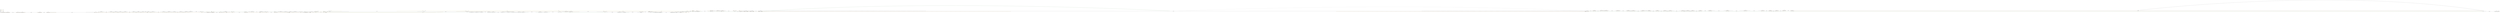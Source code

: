 digraph REFERENCE {
	graph [rankdir=LR splines=spline]
	node [color=black fillcolor=grey fixedsize=true shape=cds]
	edge [arrowhead=vee arrowsize=0.5 color=black penwidth=2]
	"156REF" [label="chrI 156 REF" width=1.2]
	"156REF" -> "157REF"
	"157REF" [label="chrI 157 REF" width=1.2]
	"157REF" -> "167REF"
	"167REF" [label="chrI 167 REF" width=1.2]
	"167REF" -> "168REF"
	"168REF" [label="chrI 168 REF" width=1.2]
	"168REF" -> "176REF"
	"176REF" [label="chrI 176 REF" width=7.2]
	"176REF" -> "177REF"
	"177REF" [label="chrI 177 REF" width=1.2]
	"177REF" -> "249REF"
	"249REF" [label="chrI 249 REF" width=1.2]
	"249REF" -> "250REF"
	"250REF" [label="chrI 250 REF" width=1.2]
	"250REF" -> "261REF"
	"261REF" [label="chrI 261 REF" width=15.8]
	"261REF" -> "262REF"
	"262REF" [label="chrI 262 REF" width=1.2]
	"262REF" -> "420REF"
	"420REF" [label="chrI 420 REF" width=5.4]
	"420REF" -> "421REF"
	"421REF" [label="chrI 421 REF" width=1.2]
	"421REF" -> "475REF"
	"475REF" [label="chrI 475 REF" width=3.2]
	"475REF" -> "476REF"
	"476REF" [label="chrI 476 REF" width=1.2]
	"476REF" -> "508REF"
	"508REF" [label="chrI 508 REF" width=2.0]
	"508REF" -> "509REF"
	"509REF" [label="chrI 509 REF" width=1.2]
	"509REF" -> "529REF"
	"529REF" [label="chrI 529 REF" width=7.3]
	"529REF" -> "530REF"
	"530REF" [label="chrI 530 REF" width=1.2]
	"530REF" -> "603REF"
	"603REF" [label="chrI 603 REF" width=1.2]
	"603REF" -> "604REF"
	"604REF" [label="chrI 604 REF" width=1.2]
	"604REF" -> "609REF"
	"609REF" [label="chrI 609 REF" width=1.2]
	"609REF" -> "610REF"
	"610REF" [label="chrI 610 REF" width=1.2]
	"610REF" -> "617REF"
	"617REF" [label="chrI 617 REF" width=1.5]
	"617REF" -> "618REF"
	"618REF" [label="chrI 618 REF" width=1.2]
	"618REF" -> "633REF"
	"633REF" [label="chrI 633 REF" width=5.8]
	"633REF" -> "634REF"
	"634REF" [label="chrI 634 REF" width=1.2]
	"634REF" -> "692REF"
	"692REF" [label="chrI 692 REF" width=1.2]
	"692REF" -> "693REF"
	"693REF" [label="chrI 693 REF" width=1.2]
	"693REF" -> "700REF"
	"700REF" [label="chrI 700 REF" width=1.2]
	"700REF" -> "701REF"
	"701REF" [label="chrI 701 REF" width=1.2]
	"701REF" -> "708REF"
	"708REF" [label="chrI 708 REF" width=2.0]
	"708REF" -> "709REF"
	"709REF" [label="chrI 709 REF" width=1.2]
	"709REF" -> "729REF"
	"729REF" [label="chrI 729 REF" width=1.2]
	"729REF" -> "730REF"
	"730REF" [label="chrI 730 REF" width=1.2]
	"730REF" -> "742REF"
	"742REF" [label="chrI 742 REF" width=8.2]
	"742REF" -> "743REF"
	"743REF" [label="chrI 743 REF" width=1.2]
	"743REF" -> "825REF"
	"825REF" [label="chrI 825 REF" width=2.1]
	"825REF" -> "826REF"
	"826REF" [label="chrI 826 REF" width=1.2]
	"826REF" -> "847REF"
	"847REF" [label="chrI 847 REF" width=2.2]
	"847REF" -> "848REF"
	"848REF" [label="chrI 848 REF" width=1.2]
	"848REF" -> "870REF"
	"870REF" [label="chrI 870 REF" width=3.2]
	"870REF" -> "871REF"
	"871REF" [label="chrI 871 REF" width=1.2]
	"871REF" -> "903REF"
	"903REF" [label="chrI 903 REF" width=2.0]
	"903REF" -> "904REF"
	"904REF" [label="chrI 904 REF" width=1.2]
	"904REF" -> "924REF"
	"924REF" [label="chrI 924 REF" width=1.2]
	"924REF" -> "925REF"
	"925REF" [label="chrI 925 REF" width=1.2]
	"925REF" -> "936REF"
	"936REF" [label="chrI 936 REF" width=4.2]
	"936REF" -> "937REF"
	"937REF" [label="chrI 937 REF" width=1.2]
	"937REF" -> "979REF"
	"979REF" [label="chrI 979 REF" width=2.7]
	"979REF" -> "980REF"
	"980REF" [label="chrI 980 REF" width=1.2]
	"980REF" -> "1007REF"
	"1007REF" [label="chrI 1007 REF" width=1.2]
	"1007REF" -> "1008REF"
	"1008REF" [label="chrI 1008 REF" width=1.2]
	"1008REF" -> "1012REF"
	"1012REF" [label="chrI 1012 REF" width=1.2]
	"1012REF" -> "1013REF"
	"1013REF" [label="chrI 1013 REF" width=1.2]
	"1013REF" -> "1024REF"
	"1024REF" [label="chrI 1024 REF" width=1.2]
	"1024REF" -> "1025REF"
	"1025REF" [label="chrI 1025 REF" width=1.2]
	"1025REF" -> "1034REF"
	"1034REF" [label="chrI 1034 REF" width=2.9]
	"1034REF" -> "1035REF"
	"1035REF" [label="chrI 1035 REF" width=1.2]
	"1035REF" -> "1064REF"
	"1064REF" [label="chrI 1064 REF" width=1.2]
	"1064REF" -> "1065REF"
	"1065REF" [label="chrI 1065 REF" width=1.2]
	"1065REF" -> "1073REF"
	"1073REF" [label="chrI 1073 REF" width=2.6]
	"1073REF" -> "1074REF"
	"1074REF" [label="chrI 1074 REF" width=1.2]
	"1074REF" -> "1100REF"
	"1100REF" [label="chrI 1100 REF" width=6.2]
	"1100REF" -> "1101REF"
	"1101REF" [label="chrI 1101 REF" width=1.2]
	"1101REF" -> "1163REF"
	"1163REF" [label="chrI 1163 REF" width=1.4]
	"1163REF" -> "1164REF"
	"1164REF" [label="chrI 1164 REF" width=1.2]
	"1164REF" -> "1178REF"
	"1178REF" [label="chrI 1178 REF" width=1.2]
	"1178REF" -> "1179REF"
	"1179REF" [label="chrI 1179 REF" width=1.2]
	"1179REF" -> "1183REF"
	"1183REF" [label="chrI 1183 REF" width=1.2]
	"1183REF" -> "1184REF"
	"1184REF" [label="chrI 1184 REF" width=1.2]
	"1184REF" -> "1196REF"
	"1196REF" [label="chrI 1196 REF" width=1.9]
	"1196REF" -> "1197REF"
	"1197REF" [label="chrI 1197 REF" width=1.2]
	"1197REF" -> "1216REF"
	"1216REF" [label="chrI 1216 REF" width=1.2]
	"1216REF" -> "1217REF"
	"1217REF" [label="chrI 1217 REF" width=1.2]
	"1217REF" -> "1229REF"
	"1229REF" [label="chrI 1229 REF" width=1.2]
	"1229REF" -> "1230REF"
	"1230REF" [label="chrI 1230 REF" width=1.2]
	"1230REF" -> "1237REF"
	"1237REF" [label="chrI 1237 REF" width=1.2]
	"1237REF" -> "1238REF"
	"1238REF" [label="chrI 1238 REF" width=1.2]
	"1238REF" -> "1244REF"
	"1244REF" [label="chrI 1244 REF" width=1.7]
	"1244REF" -> "1245REF"
	"1245REF" [label="chrI 1245 REF" width=1.2]
	"1245REF" -> "1262REF"
	"1262REF" [label="chrI 1262 REF" width=1.2]
	"1262REF" -> "1263REF"
	"1263REF" [label="chrI 1263 REF" width=1.2]
	"1263REF" -> "1274REF"
	"1274REF" [label="chrI 1274 REF" width=1.2]
	"1274REF" -> "1275REF"
	"1275REF" [label="chrI 1275 REF" width=1.2]
	"1275REF" -> "1278REF"
	"1278REF" [label="chrI 1278 REF" width=1.2]
	"1278REF" -> "1279REF"
	"1279REF" [label="chrI 1279 REF" width=1.2]
	"1279REF" -> "1283REF"
	"1283REF" [label="chrI 1283 REF" width=1.6]
	"1283REF" -> "1284REF"
	"1284REF" [label="chrI 1284 REF" width=1.2]
	"1284REF" -> "1300REF"
	"1300REF" [label="chrI 1300 REF" width=1.2]
	"1300REF" -> "1301REF"
	"1301REF" [label="chrI 1301 REF" width=1.2]
	"1301REF" -> "1302REF"
	"1302REF" [label="chrI 1302 REF" width=2.5]
	"1302REF" -> "1303REF"
	"1303REF" [label="chrI 1303 REF" width=1.2]
	"1303REF" -> "1328REF"
	"1328REF" [label="chrI 1328 REF" width=1.2]
	"1328REF" -> "1329REF"
	"1329REF" [label="chrI 1329 REF" width=1.2]
	"1329REF" -> "1333REF"
	"1333REF" [label="chrI 1333 REF" width=1.7]
	"1333REF" -> "1334REF"
	"1334REF" [label="chrI 1334 REF" width=1.2]
	"1334REF" -> "1351REF"
	"1351REF" [label="chrI 1351 REF" width=1.2]
	"1351REF" -> "1352REF"
	"1352REF" [label="chrI 1352 REF" width=1.2]
	"1352REF" -> "1363REF"
	"1363REF" [label="chrI 1363 REF" width=4.3]
	"1363REF" -> "1364REF"
	"1364REF" [label="chrI 1364 REF" width=1.2]
	"1364REF" -> "1407REF"
	"1407REF" [label="chrI 1407 REF" width=1.2]
	"1407REF" -> "1408REF"
	"1408REF" [label="chrI 1408 REF" width=1.2]
	"1408REF" -> "1413REF"
	"1413REF" [label="chrI 1413 REF" width=6.8]
	"1413REF" -> "1414REF"
	"1414REF" [label="chrI 1414 REF" width=1.2]
	"1414REF" -> "1482REF"
	"1482REF" [label="chrI 1482 REF" width=2.2]
	"1482REF" -> "1483REF"
	"1483REF" [label="chrI 1483 REF" width=1.2]
	"1483REF" -> "1505REF"
	"1505REF" [label="chrI 1505 REF" width=1.2]
	"1505REF" -> "1506REF"
	"1506REF" [label="chrI 1506 REF" width=1.2]
	"1506REF" -> "1517REF"
	"1517REF" [label="chrI 1517 REF" width=2.8]
	"1517REF" -> "1518REF"
	"1518REF" [label="chrI 1518 REF" width=1.2]
	"1518REF" -> "1546REF"
	"1546REF" [label="chrI 1546 REF" width=1.2]
	"1546REF" -> "1547REF"
	"1547REF" [label="chrI 1547 REF" width=1.2]
	"1547REF" -> "1557REF"
	"1557REF" [label="chrI 1557 REF" width=14.8]
	"1557REF" -> "1558REF"
	"1558REF" [label="chrI 1558 REF" width=1.2]
	"1558REF" -> "1706REF"
	"1706REF" [label="chrI 1706 REF" width=2.5]
	"1706REF" -> "1707REF"
	"1707REF" [label="chrI 1707 REF" width=1.2]
	"1707REF" -> "1732REF"
	"1732REF" [label="chrI 1732 REF" width=1.9]
	"1732REF" -> "1733REF"
	"1733REF" [label="chrI 1733 REF" width=1.2]
	"1733REF" -> "1752REF"
	"1752REF" [label="chrI 1752 REF" width=2.8]
	"1752REF" -> "1753REF"
	"1753REF" [label="chrI 1753 REF" width=1.2]
	"1753REF" -> "1781REF"
	"1781REF" [label="chrI 1781 REF" width=1.6]
	"1781REF" -> "1782REF"
	"1782REF" [label="chrI 1782 REF" width=1.2]
	"1782REF" -> "1798REF"
	"1798REF" [label="chrI 1798 REF" width=5.5]
	"1798REF" -> "1799REF"
	"1799REF" [label="chrI 1799 REF" width=1.2]
	"1799REF" -> "1854REF"
	"1854REF" [label="chrI 1854 REF" width=12.2]
	"1854REF" -> "1855REF"
	"1855REF" [label="chrI 1855 REF" width=1.2]
	"1855REF" -> "1977REF"
	"1977REF" [label="chrI 1977 REF" width=1.4]
	"1977REF" -> "1978REF"
	"1978REF" [label="chrI 1978 REF" width=1.2]
	"1978REF" -> "1992REF"
	"1992REF" [label="chrI 1992 REF" width=15.2]
	"1992REF" -> "1993REF"
	"1993REF" [label="chrI 1993 REF" width=1.2]
	"1993REF" -> "2145REF"
	"2145REF" [label="chrI 2145 REF" width=6.0]
	"2145REF" -> "2146REF"
	"2146REF" [label="chrI 2146 REF" width=1.2]
	"2146REF" -> "2206REF"
	"2206REF" [label="chrI 2206 REF" width=1.6]
	"2206REF" -> "2207REF"
	"2207REF" [label="chrI 2207 REF" width=1.2]
	"2207REF" -> "2223REF"
	"2223REF" [label="chrI 2223 REF" width=1.2]
	"2223REF" -> "2224REF"
	"2224REF" [label="chrI 2224 REF" width=1.2]
	"2224REF" -> "2227REF"
	"2227REF" [label="chrI 2227 REF" width=9.4]
	"2227REF" -> "2228REF"
	"2228REF" [label="chrI 2228 REF" width=1.2]
	"2228REF" -> "2322REF"
	"2322REF" [label="chrI 2322 REF" width=1.2]
	"2322REF" -> "2323REF"
	"2323REF" [label="chrI 2323 REF" width=1.2]
	"2323REF" -> "2330REF"
	"2330REF" [label="chrI 2330 REF" width=1.2]
	"2330REF" -> "2331REF"
	"2331REF" [label="chrI 2331 REF" width=1.2]
	"2331REF" -> "2335REF"
	"2335REF" [label="chrI 2335 REF" width=1.2]
	"2335REF" -> "2336REF"
	"2336REF" [label="chrI 2336 REF" width=1.2]
	"2336REF" -> "2339REF"
	"2339REF" [label="chrI 2339 REF" width=1.2]
	"2339REF" -> "2340REF"
	"2340REF" [label="chrI 2340 REF" width=1.2]
	"2340REF" -> "2352REF"
	"2352REF" [label="chrI 2352 REF" width=1.7]
	"2352REF" -> "2353REF"
	"2353REF" [label="chrI 2353 REF" width=1.2]
	"2353REF" -> "2370REF"
	"2370REF" [label="chrI 2370 REF" width=1.2]
	"2370REF" -> "2371REF"
	"2371REF" [label="chrI 2371 REF" width=1.2]
	"2371REF" -> "2376REF"
	"2376REF" [label="chrI 2376 REF" width=2.8]
	"2376REF" -> "2377REF"
	"2377REF" [label="chrI 2377 REF" width=1.2]
	"2377REF" -> "2405REF"
	"2405REF" [label="chrI 2405 REF" width=1.2]
	"2405REF" -> "2406REF"
	"2406REF" [label="chrI 2406 REF" width=1.2]
	"2406REF" -> "2412REF"
	"2412REF" [label="chrI 2412 REF" width=7.4]
	"2412REF" -> "2413REF"
	"2413REF" [label="chrI 2413 REF" width=1.2]
	"2413REF" -> "2487REF"
	"2487REF" [label="chrI 2487 REF" width=2.3]
	"2487REF" -> "2488REF"
	"2488REF" [label="chrI 2488 REF" width=1.2]
	"2488REF" -> "2511REF"
	"2511REF" [label="chrI 2511 REF" width=1.2]
	"2511REF" -> "2512REF"
	"2512REF" [label="chrI 2512 REF" width=1.2]
	"2512REF" -> "2523REF"
	"2523REF" [label="chrI 2523 REF" width=1.7]
	"2523REF" -> "2524REF"
	"2524REF" [label="chrI 2524 REF" width=1.2]
	"2524REF" -> "2541REF"
	"2541REF" [label="chrI 2541 REF" width=4.5]
	"2541REF" -> "2542REF"
	"2542REF" [label="chrI 2542 REF" width=1.2]
	"2542REF" -> "2587REF"
	"2587REF" [label="chrI 2587 REF" width=11.7]
	"2587REF" -> "2588REF"
	"2588REF" [label="chrI 2588 REF" width=1.2]
	"2588REF" -> "2705REF"
	"2705REF" [label="chrI 2705 REF" width=4.1]
	"2705REF" -> "2706REF"
	"2706REF" [label="chrI 2706 REF" width=1.2]
	"2706REF" -> "2747REF"
	"2747REF" [label="chrI 2747 REF" width=4.1]
	"2747REF" -> "2748REF"
	"2748REF" [label="chrI 2748 REF" width=1.2]
	"2748REF" -> "2789REF"
	"2789REF" [label="chrI 2789 REF" width=1.2]
	"2789REF" -> "2790REF"
	"2790REF" [label="chrI 2790 REF" width=1.2]
	"2790REF" -> "2796REF"
	"2796REF" [label="chrI 2796 REF" width=9.3]
	"2796REF" -> "2797REF"
	"2797REF" [label="chrI 2797 REF" width=1.2]
	"2797REF" -> "2890REF"
	"2890REF" [label="chrI 2890 REF" width=7.8]
	"2890REF" -> "2891REF"
	"2891REF" [label="chrI 2891 REF" width=1.2]
	"2891REF" -> "2969REF"
	"2969REF" [label="chrI 2969 REF" width=1.6]
	"2969REF" -> "2970REF"
	"2970REF" [label="chrI 2970 REF" width=1.2]
	"2970REF" -> "2986REF"
	"2986REF" [label="chrI 2986 REF" width=6.8]
	"2986REF" -> "2987REF"
	"2987REF" [label="chrI 2987 REF" width=1.2]
	"2987REF" -> "3055REF"
	"3055REF" [label="chrI 3055 REF" width=3.0]
	"3055REF" -> "3056REF"
	"3056REF" [label="chrI 3056 REF" width=1.2]
	"3056REF" -> "3086REF"
	"3086REF" [label="chrI 3086 REF" width=5.3]
	"3086REF" -> "3087REF"
	"3087REF" [label="chrI 3087 REF" width=1.2]
	"3087REF" -> "3140REF"
	"3140REF" [label="chrI 3140 REF" width=4.5]
	"3140REF" -> "3141REF"
	"3141REF" [label="chrI 3141 REF" width=1.2]
	"3141REF" -> "3186REF"
	"3186REF" [label="chrI 3186 REF" width=1.9]
	"3186REF" -> "3187REF"
	"3187REF" [label="chrI 3187 REF" width=1.2]
	"3187REF" -> "3206REF"
	"3206REF" [label="chrI 3206 REF" width=10.3]
	"3206REF" -> "3207REF"
	"3207REF" [label="chrI 3207 REF" width=1.2]
	"3207REF" -> "3310REF"
	"3310REF" [label="chrI 3310 REF" width=1.6]
	"3310REF" -> "3311REF"
	"3311REF" [label="chrI 3311 REF" width=1.2]
	"3311REF" -> "3327REF"
	"3327REF" [label="chrI 3327 REF" width=1.3]
	"3327REF" -> "3328REF"
	"3328REF" [label="chrI 3328 REF" width=1.2]
	"3328REF" -> "3341REF"
	"3341REF" [label="chrI 3341 REF" width=4.6]
	"3341REF" -> "3342REF"
	"3342REF" [label="chrI 3342 REF" width=1.2]
	"3342REF" -> "3388REF"
	"3388REF" [label="chrI 3388 REF" width=7.2]
	"3388REF" -> "3389REF"
	"3389REF" [label="chrI 3389 REF" width=1.2]
	"3389REF" -> "3461REF"
	"3461REF" [label="chrI 3461 REF" width=15.7]
	"3461REF" -> "3462REF"
	"3462REF" [label="chrI 3462 REF" width=1.2]
	"3462REF" -> "3619REF"
	"3619REF" [label="chrI 3619 REF" width=16.4]
	"3619REF" -> "3620REF"
	"3620REF" [label="chrI 3620 REF" width=1.2]
	"3620REF" -> "3784REF"
	"3784REF" [label="chrI 3784 REF" width=15.6]
	"3784REF" -> "3785REF"
	"3785REF" [label="chrI 3785 REF" width=1.2]
	"3785REF" -> "3941REF"
	"3941REF" [label="chrI 3941 REF" width=4.7]
	"3941REF" -> "3942REF"
	"3942REF" [label="chrI 3942 REF" width=1.2]
	"3942REF" -> "3989REF"
	"3989REF" [label="chrI 3989 REF" width=3.1]
	"3989REF" -> "3990REF"
	"3990REF" [label="chrI 3990 REF" width=1.2]
	"3990REF" -> "4021REF"
	"4021REF" [label="chrI 4021 REF" width=4.4]
	"4021REF" -> "4022REF"
	"4022REF" [label="chrI 4022 REF" width=1.2]
	"4022REF" -> "4066REF"
	"4066REF" [label="chrI 4066 REF" width=5.2]
	"4066REF" -> "4067REF"
	"4067REF" [label="chrI 4067 REF" width=1.2]
	"4067REF" -> "4119REF"
	"4119REF" [label="chrI 4119 REF" width=787.6]
	"4119REF" -> "4120REF"
	"4120REF" [label="chrI 4120 REF" width=1.2]
	"4120REF" -> "11996REF"
	"11996REF" [label="chrI 11996 REF" width=12.1]
	"11996REF" -> "11997REF"
	"11997REF" [label="chrI 11997 REF" width=1.2]
	"11997REF" -> "12118REF"
	"12119REF" [label="chrI 12119 REF"]
	"12118REF" [label="chrI 12118 REF"]
	"12118REF" -> "12119REF"
	REF [label=Reference width=1.6]
	REF_ [label=Path]
	REF -> REF_
	subgraph yi38small {
		node [color="#865e48" fillcolor="#a06435" shape=cds]
		edge [arrowhead=vee arrowsize=0.5 color="#a8803b" penwidth=4]
		"156REF" [label="chrI 156 REF" width=1.2]
		"156REF" -> "157T" [label=yi38small]
		"157T" [label="chrI 157 T" width=1.2]
		"157T" -> "167REF" [label=yi38small]
		"167REF" [label="chrI 167 REF" width=1.2]
		"167REF" -> "168C" [label=yi38small]
		"168C" [label="chrI 168 C" width=1.2]
		"168C" -> "176REF" [label=yi38small]
		"176REF" [label="chrI 176 REF" width=7.2]
		"176REF" -> "177C" [label=yi38small]
		"177C" [label="chrI 177 C" width=1.2]
		"177C" -> "249REF" [label=yi38small]
		"249REF" [label="chrI 249 REF" width=1.2]
		"249REF" -> "250A" [label=yi38small]
		"250A" [label="chrI 250 A" width=1.2]
		"250A" -> "261REF" [label=yi38small]
		"261REF" [label="chrI 261 REF" width=15.8]
		"261REF" -> "262G" [label=yi38small]
		"262G" [label="chrI 262 G" width=1.2]
		"262G" -> "420REF" [label=yi38small]
		"420REF" [label="chrI 420 REF" width=5.4]
		"420REF" -> "421A" [label=yi38small]
		"421A" [label="chrI 421 A" width=1.2]
		"421A" -> "475REF" [label=yi38small]
		"475REF" [label="chrI 475 REF" width=50.3]
		"475REF" -> "476T" [label=yi38small]
		"476T" [label="chrI 476 T" width=1.2]
		"476T" -> "979REF" [label=yi38small]
		"979REF" [label="chrI 979 REF" width=2.7]
		"979REF" -> "980AC" [label=yi38small]
		"980AC" [label="chrI 980 AC" width=1.2]
		"980AC" -> "1007REF" [label=yi38small]
		"1007REF" [label="chrI 1007 REF" width=1.2]
		"1007REF" -> "1008GTATC" [label=yi38small]
		"1008GTATC" [label="chrI 1008 GTATC" width=1.2]
		"1008GTATC" -> "1012REF" [label=yi38small]
		"1012REF" [label="chrI 1012 REF" width=5.1]
		"1012REF" -> "1013C" [label=yi38small]
		"1013C" [label="chrI 1013 C" width=1.2]
		"1013C" -> "1064REF" [label=yi38small]
		"1064REF" [label="chrI 1064 REF" width=11.3]
		"1064REF" -> "1065T" [label=yi38small]
		"1065T" [label="chrI 1065 T" width=1.2]
		"1065T" -> "1178REF" [label=yi38small]
		"1178REF" [label="chrI 1178 REF" width=6.5]
		"1178REF" -> "1179T" [label=yi38small]
		"1179T" [label="chrI 1179 T" width=1.2]
		"1179T" -> "1244REF" [label=yi38small]
		"1244REF" [label="chrI 1244 REF" width=1.7]
		"1244REF" -> "1245A" [label=yi38small]
		"1245A" [label="chrI 1245 A" width=1.2]
		"1245A" -> "1262REF" [label=yi38small]
		"1262REF" [label="chrI 1262 REF" width=3.9]
		"1262REF" -> "1263T" [label=yi38small]
		"1263T" [label="chrI 1263 T" width=1.2]
		"1263T" -> "1302REF" [label=yi38small]
		"1302REF" [label="chrI 1302 REF" width=44.9]
		"1302REF" -> "1303T" [label=yi38small]
		"1303T" [label="chrI 1303 T" width=1.2]
		"1303T" -> "1752REF" [label=yi38small]
		"1752REF" [label="chrI 1752 REF" width=2.8]
		"1752REF" -> "1753A" [label=yi38small]
		"1753A" [label="chrI 1753 A" width=1.2]
		"1753A" -> "1781REF" [label=yi38small]
		"1781REF" [label="chrI 1781 REF" width=1.6]
		"1781REF" -> "1782T" [label=yi38small]
		"1782T" [label="chrI 1782 T" width=1.2]
		"1782T" -> "1798REF" [label=yi38small]
		"1798REF" [label="chrI 1798 REF" width=34.6]
		"1798REF" -> "1799A" [label=yi38small]
		"1799A" [label="chrI 1799 A" width=1.2]
		"1799A" -> "2145REF" [label=yi38small]
		"2145REF" [label="chrI 2145 REF" width=18.4]
		"2145REF" -> "2146A" [label=yi38small]
		"2146A" [label="chrI 2146 A" width=1.2]
		"2146A" -> "2330REF" [label=yi38small]
		"2330REF" [label="chrI 2330 REF" width=1.2]
		"2330REF" -> "2331C" [label=yi38small]
		"2331C" [label="chrI 2331 C" width=1.2]
		"2331C" -> "2339REF" [label=yi38small]
		"2339REF" [label="chrI 2339 REF" width=3.0]
		"2339REF" -> "2340C" [label=yi38small]
		"2340C" [label="chrI 2340 C" width=1.2]
		"2340C" -> "2370REF" [label=yi38small]
		"2370REF" [label="chrI 2370 REF" width=1.2]
		"2370REF" -> "2371ACTA" [label=yi38small]
		"2371ACTA" [label="chrI 2371 ACTA" width=1.2]
		"2371ACTA" -> "2376REF" [label=yi38small]
		"2376REF" [label="chrI 2376 REF" width=2.8]
		"2376REF" -> "2377A" [label=yi38small]
		"2377A" [label="chrI 2377 A" width=1.2]
		"2377A" -> "2405REF" [label=yi38small]
		"2405REF" [label="chrI 2405 REF" width=1.2]
		"2405REF" -> "2406C" [label=yi38small]
		"2406C" [label="chrI 2406 C" width=1.2]
		"2406C" -> "2412REF" [label=yi38small]
		"2412REF" [label="chrI 2412 REF" width=9.8]
		"2412REF" -> "2413G" [label=yi38small]
		"2413G" [label="chrI 2413 G" width=1.2]
		"2413G" -> "2511REF" [label=yi38small]
		"2511REF" [label="chrI 2511 REF" width=1.2]
		"2511REF" -> "2512G" [label=yi38small]
		"2512G" [label="chrI 2512 G" width=1.2]
		"2512G" -> "2523REF" [label=yi38small]
		"2523REF" [label="chrI 2523 REF" width=1.7]
		"2523REF" -> "2524C" [label=yi38small]
		"2524C" [label="chrI 2524 C" width=1.2]
		"2524C" -> "2541REF" [label=yi38small]
		"2541REF" [label="chrI 2541 REF" width=4.5]
		"2541REF" -> "2542G" [label=yi38small]
		"2542G" [label="chrI 2542 G" width=1.2]
		"2542G" -> "2587REF" [label=yi38small]
		"2587REF" [label="chrI 2587 REF" width=11.7]
		"2587REF" -> "2588T" [label=yi38small]
		"2588T" [label="chrI 2588 T" width=1.2]
		"2588T" -> "2705REF" [label=yi38small]
		"2705REF" [label="chrI 2705 REF" width=4.1]
		"2705REF" -> "2706G" [label=yi38small]
		"2706G" [label="chrI 2706 G" width=1.2]
		"2706G" -> "2747REF" [label=yi38small]
		"2747REF" [label="chrI 2747 REF" width=4.1]
		"2747REF" -> "2748T" [label=yi38small]
		"2748T" [label="chrI 2748 T" width=1.2]
		"2748T" -> "2789REF" [label=yi38small]
		"2789REF" [label="chrI 2789 REF" width=1.2]
		"2789REF" -> "2790A" [label=yi38small]
		"2790A" [label="chrI 2790 A" width=1.2]
		"2790A" -> "2796REF" [label=yi38small]
		"2796REF" [label="chrI 2796 REF" width=9.3]
		"2796REF" -> "2797G" [label=yi38small]
		"2797G" [label="chrI 2797 G" width=1.2]
		"2797G" -> "2890REF" [label=yi38small]
		"2890REF" [label="chrI 2890 REF" width=7.8]
		"2890REF" -> "2891T" [label=yi38small]
		"2891T" [label="chrI 2891 T" width=1.2]
		"2891T" -> "2969REF" [label=yi38small]
		"2969REF" [label="chrI 2969 REF" width=1.6]
		"2969REF" -> "2970C" [label=yi38small]
		"2970C" [label="chrI 2970 C" width=1.2]
		"2970C" -> "2986REF" [label=yi38small]
		"2986REF" [label="chrI 2986 REF" width=6.8]
		"2986REF" -> "2987A" [label=yi38small]
		"2987A" [label="chrI 2987 A" width=1.2]
		"2987A" -> "3055REF" [label=yi38small]
		"3055REF" [label="chrI 3055 REF" width=3.0]
		"3055REF" -> "3056A" [label=yi38small]
		"3056A" [label="chrI 3056 A" width=1.2]
		"3056A" -> "3086REF" [label=yi38small]
		"3086REF" [label="chrI 3086 REF" width=5.3]
		"3086REF" -> "3087G" [label=yi38small]
		"3087G" [label="chrI 3087 G" width=1.2]
		"3087G" -> "3140REF" [label=yi38small]
		"3140REF" [label="chrI 3140 REF" width=4.5]
		"3140REF" -> "3141T" [label=yi38small]
		"3141T" [label="chrI 3141 T" width=1.2]
		"3141T" -> "3186REF" [label=yi38small]
		"3186REF" [label="chrI 3186 REF" width=1.9]
		"3186REF" -> "3187C" [label=yi38small]
		"3187C" [label="chrI 3187 C" width=1.2]
		"3187C" -> "3206REF" [label=yi38small]
		"3206REF" [label="chrI 3206 REF" width=10.3]
		"3206REF" -> "3207G" [label=yi38small]
		"3207G" [label="chrI 3207 G" width=1.2]
		"3207G" -> "3310REF" [label=yi38small]
		"3310REF" [label="chrI 3310 REF" width=1.6]
		"3310REF" -> "3311CCC" [label=yi38small]
		"3311CCC" [label="chrI 3311 CCC" width=1.2]
		"3311CCC" -> "3327REF" [label=yi38small]
		"3327REF" [label="chrI 3327 REF" width=1.3]
		"3327REF" -> "3328C" [label=yi38small]
		"3328C" [label="chrI 3328 C" width=1.2]
		"3328C" -> "3341REF" [label=yi38small]
		"3341REF" [label="chrI 3341 REF" width=4.6]
		"3341REF" -> "3342G" [label=yi38small]
		"3342G" [label="chrI 3342 G" width=1.2]
		"3342G" -> "3388REF" [label=yi38small]
		"3388REF" [label="chrI 3388 REF" width=7.2]
		"3388REF" -> "3389T" [label=yi38small]
		"3389T" [label="chrI 3389 T" width=1.2]
		"3389T" -> "3461REF" [label=yi38small]
		"3461REF" [label="chrI 3461 REF" width=15.7]
		"3461REF" -> "3462C" [label=yi38small]
		"3462C" [label="chrI 3462 C" width=1.2]
		"3462C" -> "3619REF" [label=yi38small]
		"3619REF" [label="chrI 3619 REF" width=16.4]
		"3619REF" -> "3620A" [label=yi38small]
		"3620A" [label="chrI 3620 A" width=1.2]
		"3620A" -> "3784REF" [label=yi38small]
		"3784REF" [label="chrI 3784 REF" width=15.6]
		"3784REF" -> "3785C" [label=yi38small]
		"3785C" [label="chrI 3785 C" width=1.2]
		"3785C" -> "3941REF" [label=yi38small]
		"3941REF" [label="chrI 3941 REF" width=4.7]
		"3941REF" -> "3942A" [label=yi38small]
		"3942A" [label="chrI 3942 A" width=1.2]
		"3942A" -> "3989REF" [label=yi38small]
		"3989REF" [label="chrI 3989 REF" width=3.1]
		"3989REF" -> "3990A" [label=yi38small]
		"3990A" [label="chrI 3990 A" width=1.2]
		"3990A" -> "4021REF" [label=yi38small]
		"4021REF" [label="chrI 4021 REF" width=4.4]
		"4021REF" -> "4022A" [label=yi38small]
		"4022A" [label="chrI 4022 A" width=1.2]
		"4022A" -> "4066REF" [label=yi38small]
		"4066REF" [label="chrI 4066 REF" width=5.2]
		"4066REF" -> "4067G" [label=yi38small]
		"4067G" [label="chrI 4067 G" width=1.2]
		"4067G" -> "4119A" [label=yi38small]
		"4120REF" [label="chrI 4120 REF"]
		"4119A" [label="chrI 4119 A"]
		"4119A" -> "4120REF"
		yi38small [label=yi38small]
		yi38small_ [label=Path]
		yi38small -> yi38small_
	}
	subgraph j11small {
		node [color="#577b98" fillcolor="#865e48" shape=cds]
		edge [arrowhead=vee arrowsize=0.5 color="#cccc66" penwidth=4]
		"1274REF" [label="chrI 1274 REF" width=1.2]
		"1274REF" -> "1275G" [label=j11small]
		"1275G" [label="chrI 1275 G" width=1.2]
		"1275G" -> "1283REF" [label=j11small]
		"1283REF" [label="chrI 1283 REF" width=1.6]
		"1283REF" -> "1284C" [label=j11small]
		"1284C" [label="chrI 1284 C" width=1.2]
		"1284C" -> "1300REF" [label=j11small]
		"1300REF" [label="chrI 1300 REF" width=103.8]
		"1300REF" -> "1301A" [label=j11small]
		"1301A" [label="chrI 1301 A" width=1.2]
		"1301A" -> "2339REF" [label=j11small]
		"2340C" [label="chrI 2340 C"]
		"2339REF" [label="chrI 2339 REF"]
		"2339REF" -> "2340C"
		j11small [label=j11small]
		j11small_ [label=Path]
		j11small -> j11small_
	}
	subgraph mf1small {
		node [color="#da9ebe" fillcolor="#2d6686" shape=cds]
		edge [arrowhead=vee arrowsize=0.5 color="#659663" penwidth=4]
		"508REF" [label="chrI 508 REF" width=2.0]
		"508REF" -> "509A" [label=mf1small]
		"509A" [label="chrI 509 A" width=1.2]
		"509A" -> "529REF" [label=mf1small]
		"529REF" [label="chrI 529 REF" width=7.3]
		"529REF" -> "530G" [label=mf1small]
		"530G" [label="chrI 530 G" width=1.2]
		"530G" -> "603REF" [label=mf1small]
		"603REF" [label="chrI 603 REF" width=1.2]
		"603REF" -> "604T" [label=mf1small]
		"604T" [label="chrI 604 T" width=1.2]
		"604T" -> "609REF" [label=mf1small]
		"609REF" [label="chrI 609 REF" width=1.2]
		"609REF" -> "610A" [label=mf1small]
		"610A" [label="chrI 610 A" width=1.2]
		"610A" -> "617REF" [label=mf1small]
		"617REF" [label="chrI 617 REF" width=1.5]
		"617REF" -> "618C" [label=mf1small]
		"618C" [label="chrI 618 C" width=1.2]
		"618C" -> "633REF" [label=mf1small]
		"633REF" [label="chrI 633 REF" width=5.8]
		"633REF" -> "634T" [label=mf1small]
		"634T" [label="chrI 634 T" width=1.2]
		"634T" -> "692REF" [label=mf1small]
		"692REF" [label="chrI 692 REF" width=1.2]
		"692REF" -> "693A" [label=mf1small]
		"693A" [label="chrI 693 A" width=1.2]
		"693A" -> "700REF" [label=mf1small]
		"700REF" [label="chrI 700 REF" width=1.2]
		"700REF" -> "701AAT" [label=mf1small]
		"701AAT" [label="chrI 701 AAT" width=1.2]
		"701AAT" -> "708G" [label=mf1small]
		"708G" [label="chrI 708 G" width=2.0]
		"708G" -> "709C" [label=mf1small]
		"709C" [label="chrI 709 C" width=1.2]
		"709C" -> "729REF" [label=mf1small]
		"729REF" [label="chrI 729 REF" width=1.2]
		"729REF" -> "730T" [label=mf1small]
		"730T" [label="chrI 730 T" width=1.2]
		"730T" -> "742REF" [label=mf1small]
		"742REF" [label="chrI 742 REF" width=8.2]
		"742REF" -> "743T" [label=mf1small]
		"743T" [label="chrI 743 T" width=1.2]
		"743T" -> "825REF" [label=mf1small]
		"825REF" [label="chrI 825 REF" width=2.1]
		"825REF" -> "826C" [label=mf1small]
		"826C" [label="chrI 826 C" width=1.2]
		"826C" -> "847REF" [label=mf1small]
		"847REF" [label="chrI 847 REF" width=2.2]
		"847REF" -> "848T" [label=mf1small]
		"848T" [label="chrI 848 T" width=1.2]
		"848T" -> "870REF" [label=mf1small]
		"870REF" [label="chrI 870 REF" width=3.2]
		"870REF" -> "871C" [label=mf1small]
		"871C" [label="chrI 871 C" width=1.2]
		"871C" -> "903REF" [label=mf1small]
		"903REF" [label="chrI 903 REF" width=2.0]
		"903REF" -> "904A" [label=mf1small]
		"904A" [label="chrI 904 A" width=1.2]
		"904A" -> "924REF" [label=mf1small]
		"924REF" [label="chrI 924 REF" width=1.2]
		"924REF" -> "925C" [label=mf1small]
		"925C" [label="chrI 925 C" width=1.2]
		"925C" -> "936REF" [label=mf1small]
		"936REF" [label="chrI 936 REF" width=8.7]
		"936REF" -> "937T" [label=mf1small]
		"937T" [label="chrI 937 T" width=1.2]
		"937T" -> "1024REF" [label=mf1small]
		"1024REF" [label="chrI 1024 REF" width=1.2]
		"1024REF" -> "1025T" [label=mf1small]
		"1025T" [label="chrI 1025 T" width=1.2]
		"1025T" -> "1034REF" [label=mf1small]
		"1034REF" [label="chrI 1034 REF" width=3.8]
		"1034REF" -> "1035T" [label=mf1small]
		"1035T" [label="chrI 1035 T" width=1.2]
		"1035T" -> "1073REF" [label=mf1small]
		"1073REF" [label="chrI 1073 REF" width=2.6]
		"1073REF" -> "1074A" [label=mf1small]
		"1074A" [label="chrI 1074 A" width=1.2]
		"1074A" -> "1100REF" [label=mf1small]
		"1100REF" [label="chrI 1100 REF" width=6.2]
		"1100REF" -> "1101A" [label=mf1small]
		"1101A" [label="chrI 1101 A" width=1.2]
		"1101A" -> "1163REF" [label=mf1small]
		"1163REF" [label="chrI 1163 REF" width=1.9]
		"1163REF" -> "1164C" [label=mf1small]
		"1164C" [label="chrI 1164 C" width=1.2]
		"1164C" -> "1183REF" [label=mf1small]
		"1183REF" [label="chrI 1183 REF" width=1.2]
		"1183REF" -> "1184T" [label=mf1small]
		"1184T" [label="chrI 1184 T" width=1.2]
		"1184T" -> "1196REF" [label=mf1small]
		"1196REF" [label="chrI 1196 REF" width=1.9]
		"1196REF" -> "1197T" [label=mf1small]
		"1197T" [label="chrI 1197 T" width=1.2]
		"1197T" -> "1216REF" [label=mf1small]
		"1216REF" [label="chrI 1216 REF" width=1.2]
		"1216REF" -> "1217T" [label=mf1small]
		"1217T" [label="chrI 1217 T" width=1.2]
		"1217T" -> "1229REF" [label=mf1small]
		"1229REF" [label="chrI 1229 REF" width=1.2]
		"1229REF" -> "1230A" [label=mf1small]
		"1230A" [label="chrI 1230 A" width=1.2]
		"1230A" -> "1237REF" [label=mf1small]
		"1237REF" [label="chrI 1237 REF" width=2.4]
		"1237REF" -> "1238T" [label=mf1small]
		"1238T" [label="chrI 1238 T" width=1.2]
		"1238T" -> "1262REF" [label=mf1small]
		"1262REF" [label="chrI 1262 REF" width=1.5]
		"1262REF" -> "1263T" [label="yi38small - mf1small" color=black style=dotted]
		"1263T" [label="chrI 1263 T" width=1.2]
		"1263T" -> "1278REF" [label=mf1small]
		"1278REF" [label="chrI 1278 REF" width=4.9]
		"1278REF" -> "1279T" [label=mf1small]
		"1279T" [label="chrI 1279 T" width=1.2]
		"1279T" -> "1328REF" [label=mf1small]
		"1328REF" [label="chrI 1328 REF" width=1.2]
		"1328REF" -> "1329A" [label=mf1small]
		"1329A" [label="chrI 1329 A" width=1.2]
		"1329A" -> "1333REF" [label=mf1small]
		"1333REF" [label="chrI 1333 REF" width=1.7]
		"1333REF" -> "1334T" [label=mf1small]
		"1334T" [label="chrI 1334 T" width=1.2]
		"1334T" -> "1351REF" [label=mf1small]
		"1351REF" [label="chrI 1351 REF" width=1.2]
		"1351REF" -> "1352G" [label=mf1small]
		"1352G" [label="chrI 1352 G" width=1.2]
		"1352G" -> "1363REF" [label=mf1small]
		"1363REF" [label="chrI 1363 REF" width=4.3]
		"1363REF" -> "1364C" [label=mf1small]
		"1364C" [label="chrI 1364 C" width=1.2]
		"1364C" -> "1407REF" [label=mf1small]
		"1407REF" [label="chrI 1407 REF" width=1.2]
		"1407REF" -> "1408T" [label=mf1small]
		"1408T" [label="chrI 1408 T" width=1.2]
		"1408T" -> "1413REF" [label=mf1small]
		"1413REF" [label="chrI 1413 REF" width=6.8]
		"1413REF" -> "1414A" [label=mf1small]
		"1414A" [label="chrI 1414 A" width=1.2]
		"1414A" -> "1482REF" [label=mf1small]
		"1482REF" [label="chrI 1482 REF" width=2.2]
		"1482REF" -> "1483A" [label=mf1small]
		"1483A" [label="chrI 1483 A" width=1.2]
		"1483A" -> "1505REF" [label=mf1small]
		"1505REF" [label="chrI 1505 REF" width=1.2]
		"1505REF" -> "1506G" [label=mf1small]
		"1506G" [label="chrI 1506 G" width=1.2]
		"1506G" -> "1517REF" [label=mf1small]
		"1517REF" [label="chrI 1517 REF" width=2.8]
		"1517REF" -> "1518C" [label=mf1small]
		"1518C" [label="chrI 1518 C" width=1.2]
		"1518C" -> "1546REF" [label=mf1small]
		"1546REF" [label="chrI 1546 REF" width=1.2]
		"1546REF" -> "1547A" [label=mf1small]
		"1547A" [label="chrI 1547 A" width=1.2]
		"1547A" -> "1557REF" [label=mf1small]
		"1557REF" [label="chrI 1557 REF" width=14.8]
		"1557REF" -> "1558A" [label=mf1small]
		"1558A" [label="chrI 1558 A" width=1.2]
		"1558A" -> "1706REF" [label=mf1small]
		"1706REF" [label="chrI 1706 REF" width=2.5]
		"1706REF" -> "1707G" [label=mf1small]
		"1707G" [label="chrI 1707 G" width=1.2]
		"1707G" -> "1732REF" [label=mf1small]
		"1732REF" [label="chrI 1732 REF" width=12.1]
		"1732REF" -> "1733A" [label=mf1small]
		"1733A" [label="chrI 1733 A" width=1.2]
		"1733A" -> "1854REF" [label=mf1small]
		"1854REF" [label="chrI 1854 REF" width=12.2]
		"1854REF" -> "1855A" [label=mf1small]
		"1855A" [label="chrI 1855 A" width=1.2]
		"1855A" -> "1977REF" [label=mf1small]
		"1977REF" [label="chrI 1977 REF" width=1.4]
		"1977REF" -> "1978A" [label=mf1small]
		"1978A" [label="chrI 1978 A" width=1.2]
		"1978A" -> "1992REF" [label=mf1small]
		"1992REF" [label="chrI 1992 REF" width=15.2]
		"1992REF" -> "1993C" [label=mf1small]
		"1993C" [label="chrI 1993 C" width=1.2]
		"1993C" -> "2145REF" [label=mf1small]
		"2145REF" [label="chrI 2145 REF" width=6.0]
		"2145REF" -> "2146A" [label="yi38small - mf1small" color=black style=dotted]
		"2146A" [label="chrI 2146 A" width=1.2]
		"2146A" -> "2206REF" [label=mf1small]
		"2206REF" [label="chrI 2206 REF" width=1.6]
		"2206REF" -> "2207G" [label=mf1small]
		"2207G" [label="chrI 2207 G" width=1.2]
		"2207G" -> "2223REF" [label=mf1small]
		"2223REF" [label="chrI 2223 REF" width=1.2]
		"2223REF" -> "2224AC" [label=mf1small]
		"2224AC" [label="chrI 2224 AC" width=1.2]
		"2224AC" -> "2227REF" [label=mf1small]
		"2227REF" [label="chrI 2227 REF" width=9.4]
		"2227REF" -> "2228G" [label=mf1small]
		"2228G" [label="chrI 2228 G" width=1.2]
		"2228G" -> "2322REF" [label=mf1small]
		"2322REF" [label="chrI 2322 REF" width=1.2]
		"2322REF" -> "2323T" [label=mf1small]
		"2323T" [label="chrI 2323 T" width=1.2]
		"2323T" -> "2330REF" [label=mf1small]
		"2330REF" [label="chrI 2330 REF" width=1.2]
		"2330REF" -> "2331C" [label="yi38small - mf1small" color=black style=dotted]
		"2331C" [label="chrI 2331 C" width=1.2]
		"2331C" -> "2335REF" [label=mf1small]
		"2335REF" [label="chrI 2335 REF" width=1.6]
		"2335REF" -> "2336TCTCC" [label=mf1small]
		"2336TCTCC" [label="chrI 2336 TCTCC" width=1.2]
		"2336TCTCC" -> "2352REF" [label=mf1small]
		"2352REF" [label="chrI 2352 REF" width=1.7]
		"2352REF" -> "2353C" [label=mf1small]
		"2353C" [label="chrI 2353 C" width=1.2]
		"2353C" -> "2370REF" [label=mf1small]
		"2370REF" [label="chrI 2370 REF" width=11.6]
		"2370REF" -> "2371A" [label=mf1small]
		"2371A" [label="chrI 2371 A" width=1.2]
		"2371A" -> "2487REF" [label=mf1small]
		"2487REF" [label="chrI 2487 REF" width=2.3]
		"2487REF" -> "2488A" [label=mf1small]
		"2488A" [label="chrI 2488 A" width=1.2]
		"2488A" -> "2511REF" [label=mf1small]
		"2511REF" [label="chrI 2511 REF" width=1.2]
		"2511REF" -> "2512G" [label="yi38small - mf1small" color=black style=dotted]
		"2512G" [label="chrI 2512 G" width=1.2]
		"2512G" -> "2523REF" [label=mf1small]
		"2523REF" [label="chrI 2523 REF" width=1.7]
		"2523REF" -> "2524C" [label="yi38small - mf1small" color=black style=dotted]
		"2524C" [label="chrI 2524 C" width=1.2]
		"2524C" -> "2541REF" [label=mf1small]
		"2541REF" [label="chrI 2541 REF" width=4.5]
		"2541REF" -> "2542G" [label="yi38small - mf1small" color=black style=dotted]
		"2542G" [label="chrI 2542 G" width=1.2]
		"2542G" -> "2587REF" [label=mf1small]
		"2587REF" [label="chrI 2587 REF" width=940.8]
		"2587REF" -> "2588T" [label="yi38small - mf1small" color=black style=dotted]
		"2588T" [label="chrI 2588 T" width=1.2]
		"2588T" -> "11996REF" [label=mf1small]
		"11996REF" [label="chrI 11996 REF" width=12.1]
		"11996REF" -> "11997A" [label=mf1small]
		"11997A" [label="chrI 11997 A" width=1.2]
		"11997A" -> "12118T" [label=mf1small]
		"12119REF" [label="chrI 12119 REF"]
		"12118T" [label="chrI 12118 T"]
		"12118T" -> "12119REF"
		mf1small [label=mf1small]
		mf1small_ [label=Path]
		mf1small -> mf1small_
	}
}
